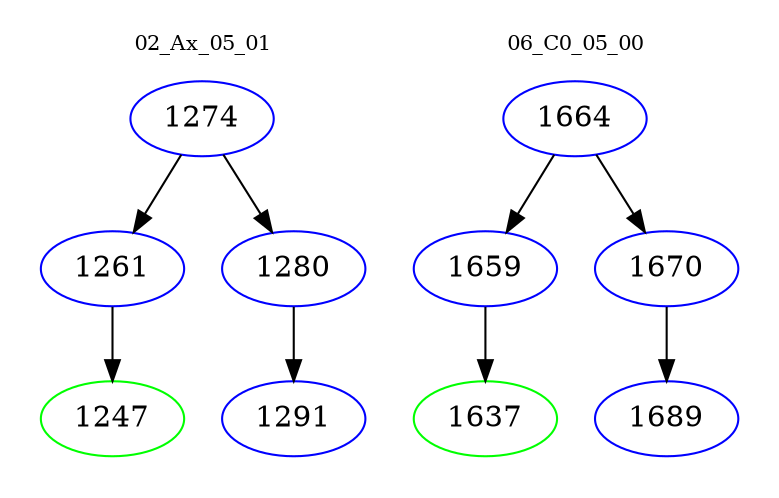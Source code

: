 digraph{
subgraph cluster_0 {
color = white
label = "02_Ax_05_01";
fontsize=10;
T0_1274 [label="1274", color="blue"]
T0_1274 -> T0_1261 [color="black"]
T0_1261 [label="1261", color="blue"]
T0_1261 -> T0_1247 [color="black"]
T0_1247 [label="1247", color="green"]
T0_1274 -> T0_1280 [color="black"]
T0_1280 [label="1280", color="blue"]
T0_1280 -> T0_1291 [color="black"]
T0_1291 [label="1291", color="blue"]
}
subgraph cluster_1 {
color = white
label = "06_C0_05_00";
fontsize=10;
T1_1664 [label="1664", color="blue"]
T1_1664 -> T1_1659 [color="black"]
T1_1659 [label="1659", color="blue"]
T1_1659 -> T1_1637 [color="black"]
T1_1637 [label="1637", color="green"]
T1_1664 -> T1_1670 [color="black"]
T1_1670 [label="1670", color="blue"]
T1_1670 -> T1_1689 [color="black"]
T1_1689 [label="1689", color="blue"]
}
}
